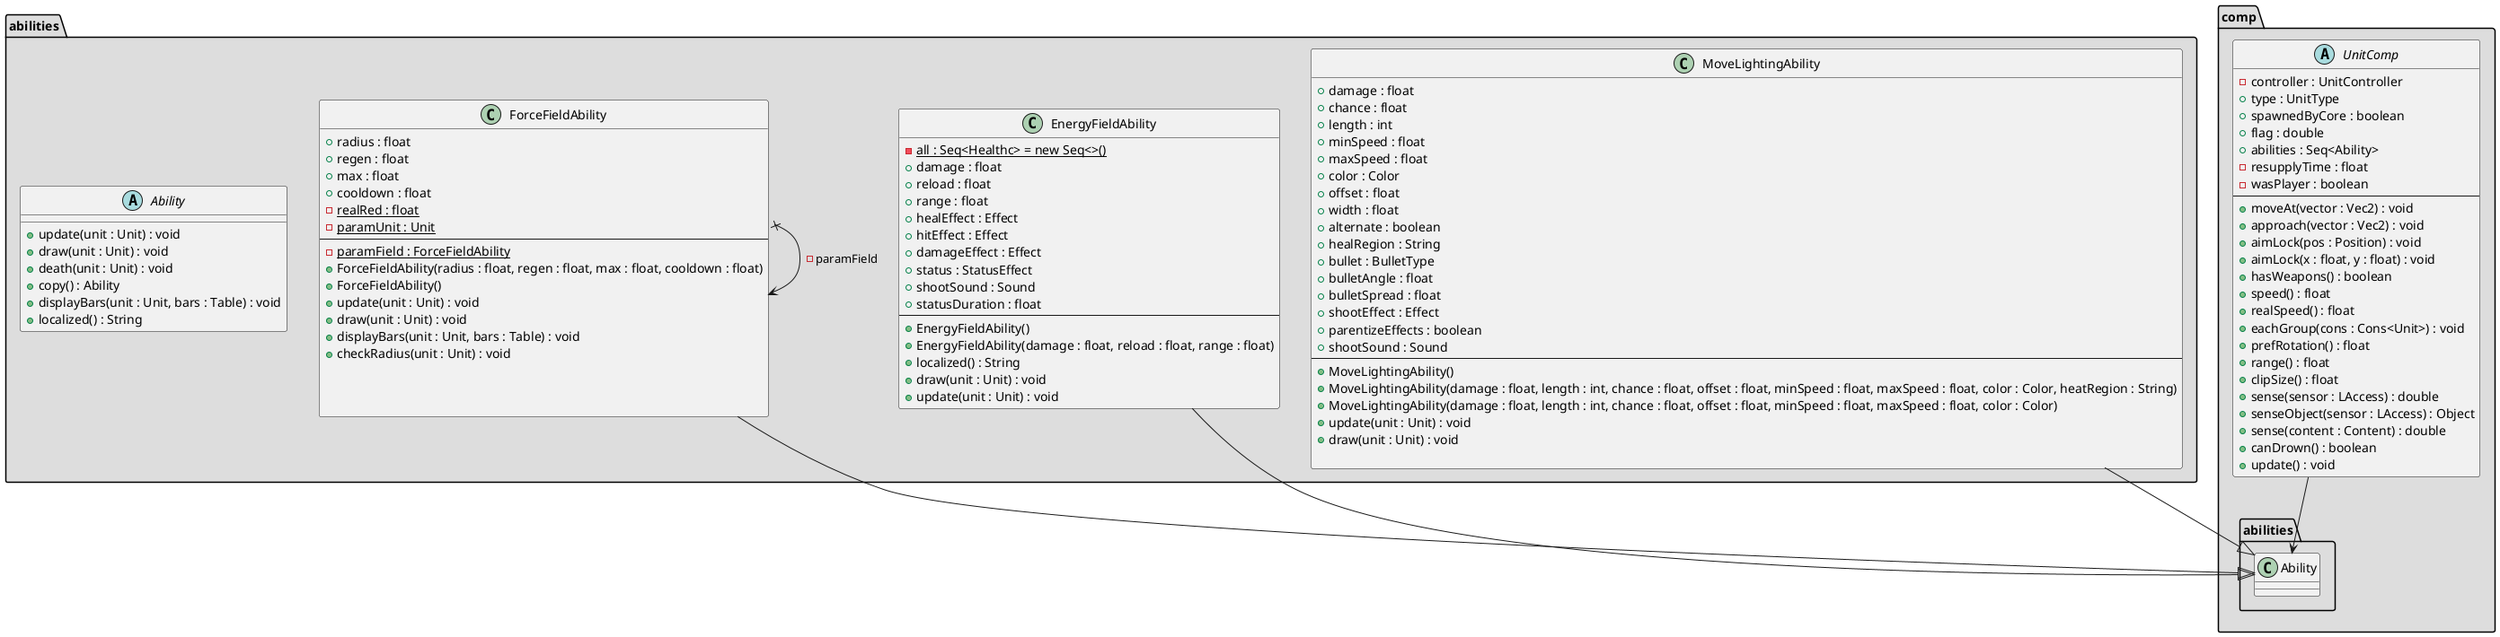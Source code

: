 @startuml



    
namespace comp #DDDDDD{
UnitComp --> abilities.Ability
abstract UnitComp {
- controller : UnitController
+ type : UnitType
+ spawnedByCore : boolean
+ flag : double
+ abilities : Seq<Ability>
- resupplyTime : float
- wasPlayer : boolean
---
+ moveAt(vector : Vec2) : void
+ approach(vector : Vec2) : void
+ aimLock(pos : Position) : void
+ aimLock(x : float, y : float) : void
+ hasWeapons() : boolean
+ speed() : float
+ realSpeed() : float
+ eachGroup(cons : Cons<Unit>) : void
+ prefRotation() : float 
+ range() : float
+ clipSize() : float 
+ sense(sensor : LAccess) : double 
+ senseObject(sensor : LAccess) : Object
+ sense(content : Content) : double
+ canDrown() : boolean
+ update() : void
}
}

namespace abilities #DDDDDD{
EnergyFieldAbility --|> Ability
MoveLightingAbility --|> Ability
ForceFieldAbility --|> Ability
ForceFieldAbility x-> ForceFieldAbility : -paramField

abstract Ability {
+ update(unit : Unit) : void
+ draw(unit : Unit) : void
+ death(unit : Unit) : void
+ copy() : Ability
+ displayBars(unit : Unit, bars : Table) : void
+ localized() : String
}

class EnergyFieldAbility{
- {static} all : Seq<Healthc> = new Seq<>()
+ damage : float
+ reload : float 
+ range : float
+ healEffect : Effect
+ hitEffect : Effect 
+ damageEffect : Effect 
+ status : StatusEffect 
+ shootSound : Sound 
+ statusDuration : float
---
+ EnergyFieldAbility()
+ EnergyFieldAbility(damage : float, reload : float, range : float)
+ localized() : String
+ draw(unit : Unit) : void
+ update(unit : Unit) : void
}

class ForceFieldAbility{
+ radius : float
+ regen : float 
+ max : float
+ cooldown : float
-{static} realRed : float
-{static} paramUnit : Unit
---
- {static} paramField : ForceFieldAbility
+ ForceFieldAbility(radius : float, regen : float, max : float, cooldown : float)
+ ForceFieldAbility()
+ update(unit : Unit) : void
+ draw(unit : Unit) : void
+ displayBars(unit : Unit, bars : Table) : void
+ checkRadius(unit : Unit) : void



}

class MoveLightingAbility{
+ damage : float
+ chance : float
+ length : int 
+ minSpeed : float
+ maxSpeed : float
+ color : Color
+ offset : float
+ width : float
+ alternate : boolean
+ healRegion : String
+ bullet : BulletType
+ bulletAngle : float
+ bulletSpread : float
+ shootEffect : Effect 
+ parentizeEffects : boolean
+ shootSound : Sound
---
+ MoveLightingAbility()
+ MoveLightingAbility(damage : float, length : int, chance : float, offset : float, minSpeed : float, maxSpeed : float, color : Color, heatRegion : String)
+ MoveLightingAbility(damage : float, length : int, chance : float, offset : float, minSpeed : float, maxSpeed : float, color : Color)
+ update(unit : Unit) : void
+ draw(unit : Unit) : void

}

}




@enduml

